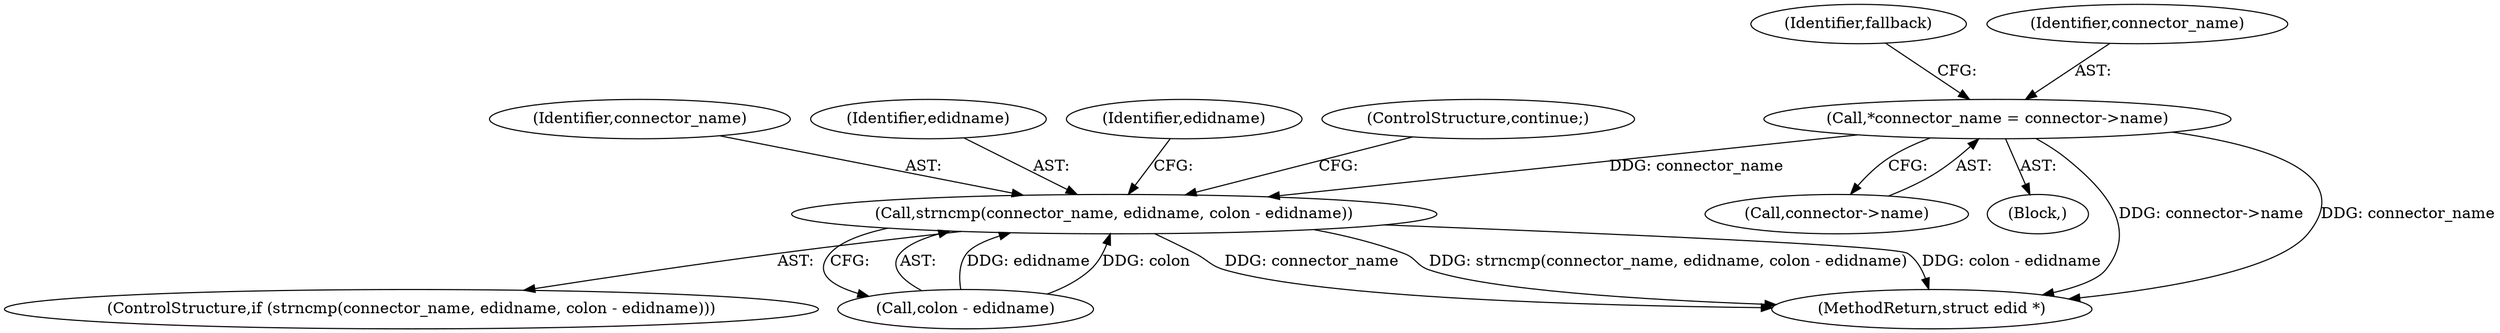 digraph "0_drm_9f1f1a2dab38d4ce87a13565cf4dc1b73bef3a5f@API" {
"1000106" [label="(Call,*connector_name = connector->name)"];
"1000155" [label="(Call,strncmp(connector_name, edidname, colon - edidname))"];
"1000104" [label="(Block,)"];
"1000118" [label="(Identifier,fallback)"];
"1000176" [label="(MethodReturn,struct edid *)"];
"1000107" [label="(Identifier,connector_name)"];
"1000154" [label="(ControlStructure,if (strncmp(connector_name, edidname, colon - edidname)))"];
"1000156" [label="(Identifier,connector_name)"];
"1000157" [label="(Identifier,edidname)"];
"1000163" [label="(Identifier,edidname)"];
"1000108" [label="(Call,connector->name)"];
"1000155" [label="(Call,strncmp(connector_name, edidname, colon - edidname))"];
"1000161" [label="(ControlStructure,continue;)"];
"1000158" [label="(Call,colon - edidname)"];
"1000106" [label="(Call,*connector_name = connector->name)"];
"1000106" -> "1000104"  [label="AST: "];
"1000106" -> "1000108"  [label="CFG: "];
"1000107" -> "1000106"  [label="AST: "];
"1000108" -> "1000106"  [label="AST: "];
"1000118" -> "1000106"  [label="CFG: "];
"1000106" -> "1000176"  [label="DDG: connector->name"];
"1000106" -> "1000176"  [label="DDG: connector_name"];
"1000106" -> "1000155"  [label="DDG: connector_name"];
"1000155" -> "1000154"  [label="AST: "];
"1000155" -> "1000158"  [label="CFG: "];
"1000156" -> "1000155"  [label="AST: "];
"1000157" -> "1000155"  [label="AST: "];
"1000158" -> "1000155"  [label="AST: "];
"1000161" -> "1000155"  [label="CFG: "];
"1000163" -> "1000155"  [label="CFG: "];
"1000155" -> "1000176"  [label="DDG: strncmp(connector_name, edidname, colon - edidname)"];
"1000155" -> "1000176"  [label="DDG: colon - edidname"];
"1000155" -> "1000176"  [label="DDG: connector_name"];
"1000158" -> "1000155"  [label="DDG: edidname"];
"1000158" -> "1000155"  [label="DDG: colon"];
}
